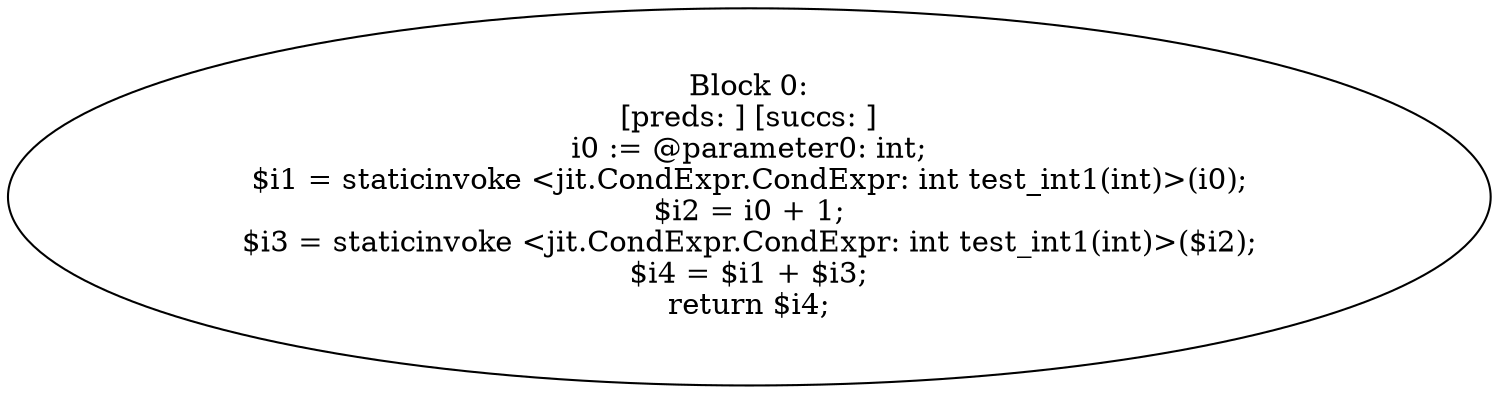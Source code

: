 digraph "unitGraph" {
    "Block 0:
[preds: ] [succs: ]
i0 := @parameter0: int;
$i1 = staticinvoke <jit.CondExpr.CondExpr: int test_int1(int)>(i0);
$i2 = i0 + 1;
$i3 = staticinvoke <jit.CondExpr.CondExpr: int test_int1(int)>($i2);
$i4 = $i1 + $i3;
return $i4;
"
}
